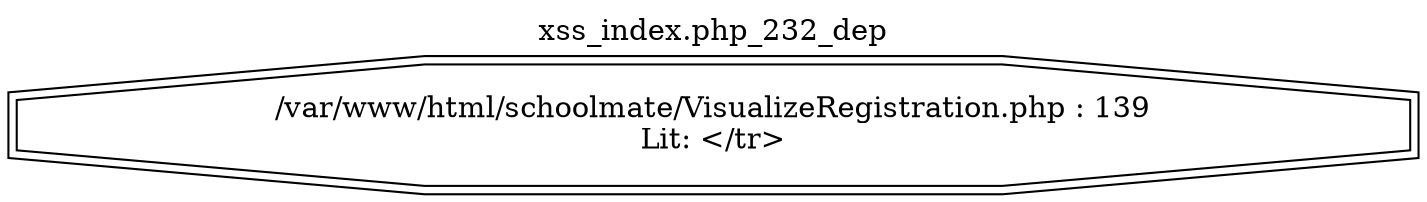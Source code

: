 digraph cfg {
  label="xss_index.php_232_dep";
  labelloc=t;
  n1 [shape=doubleoctagon, label="/var/www/html/schoolmate/VisualizeRegistration.php : 139\nLit: </tr>\n"];
}
